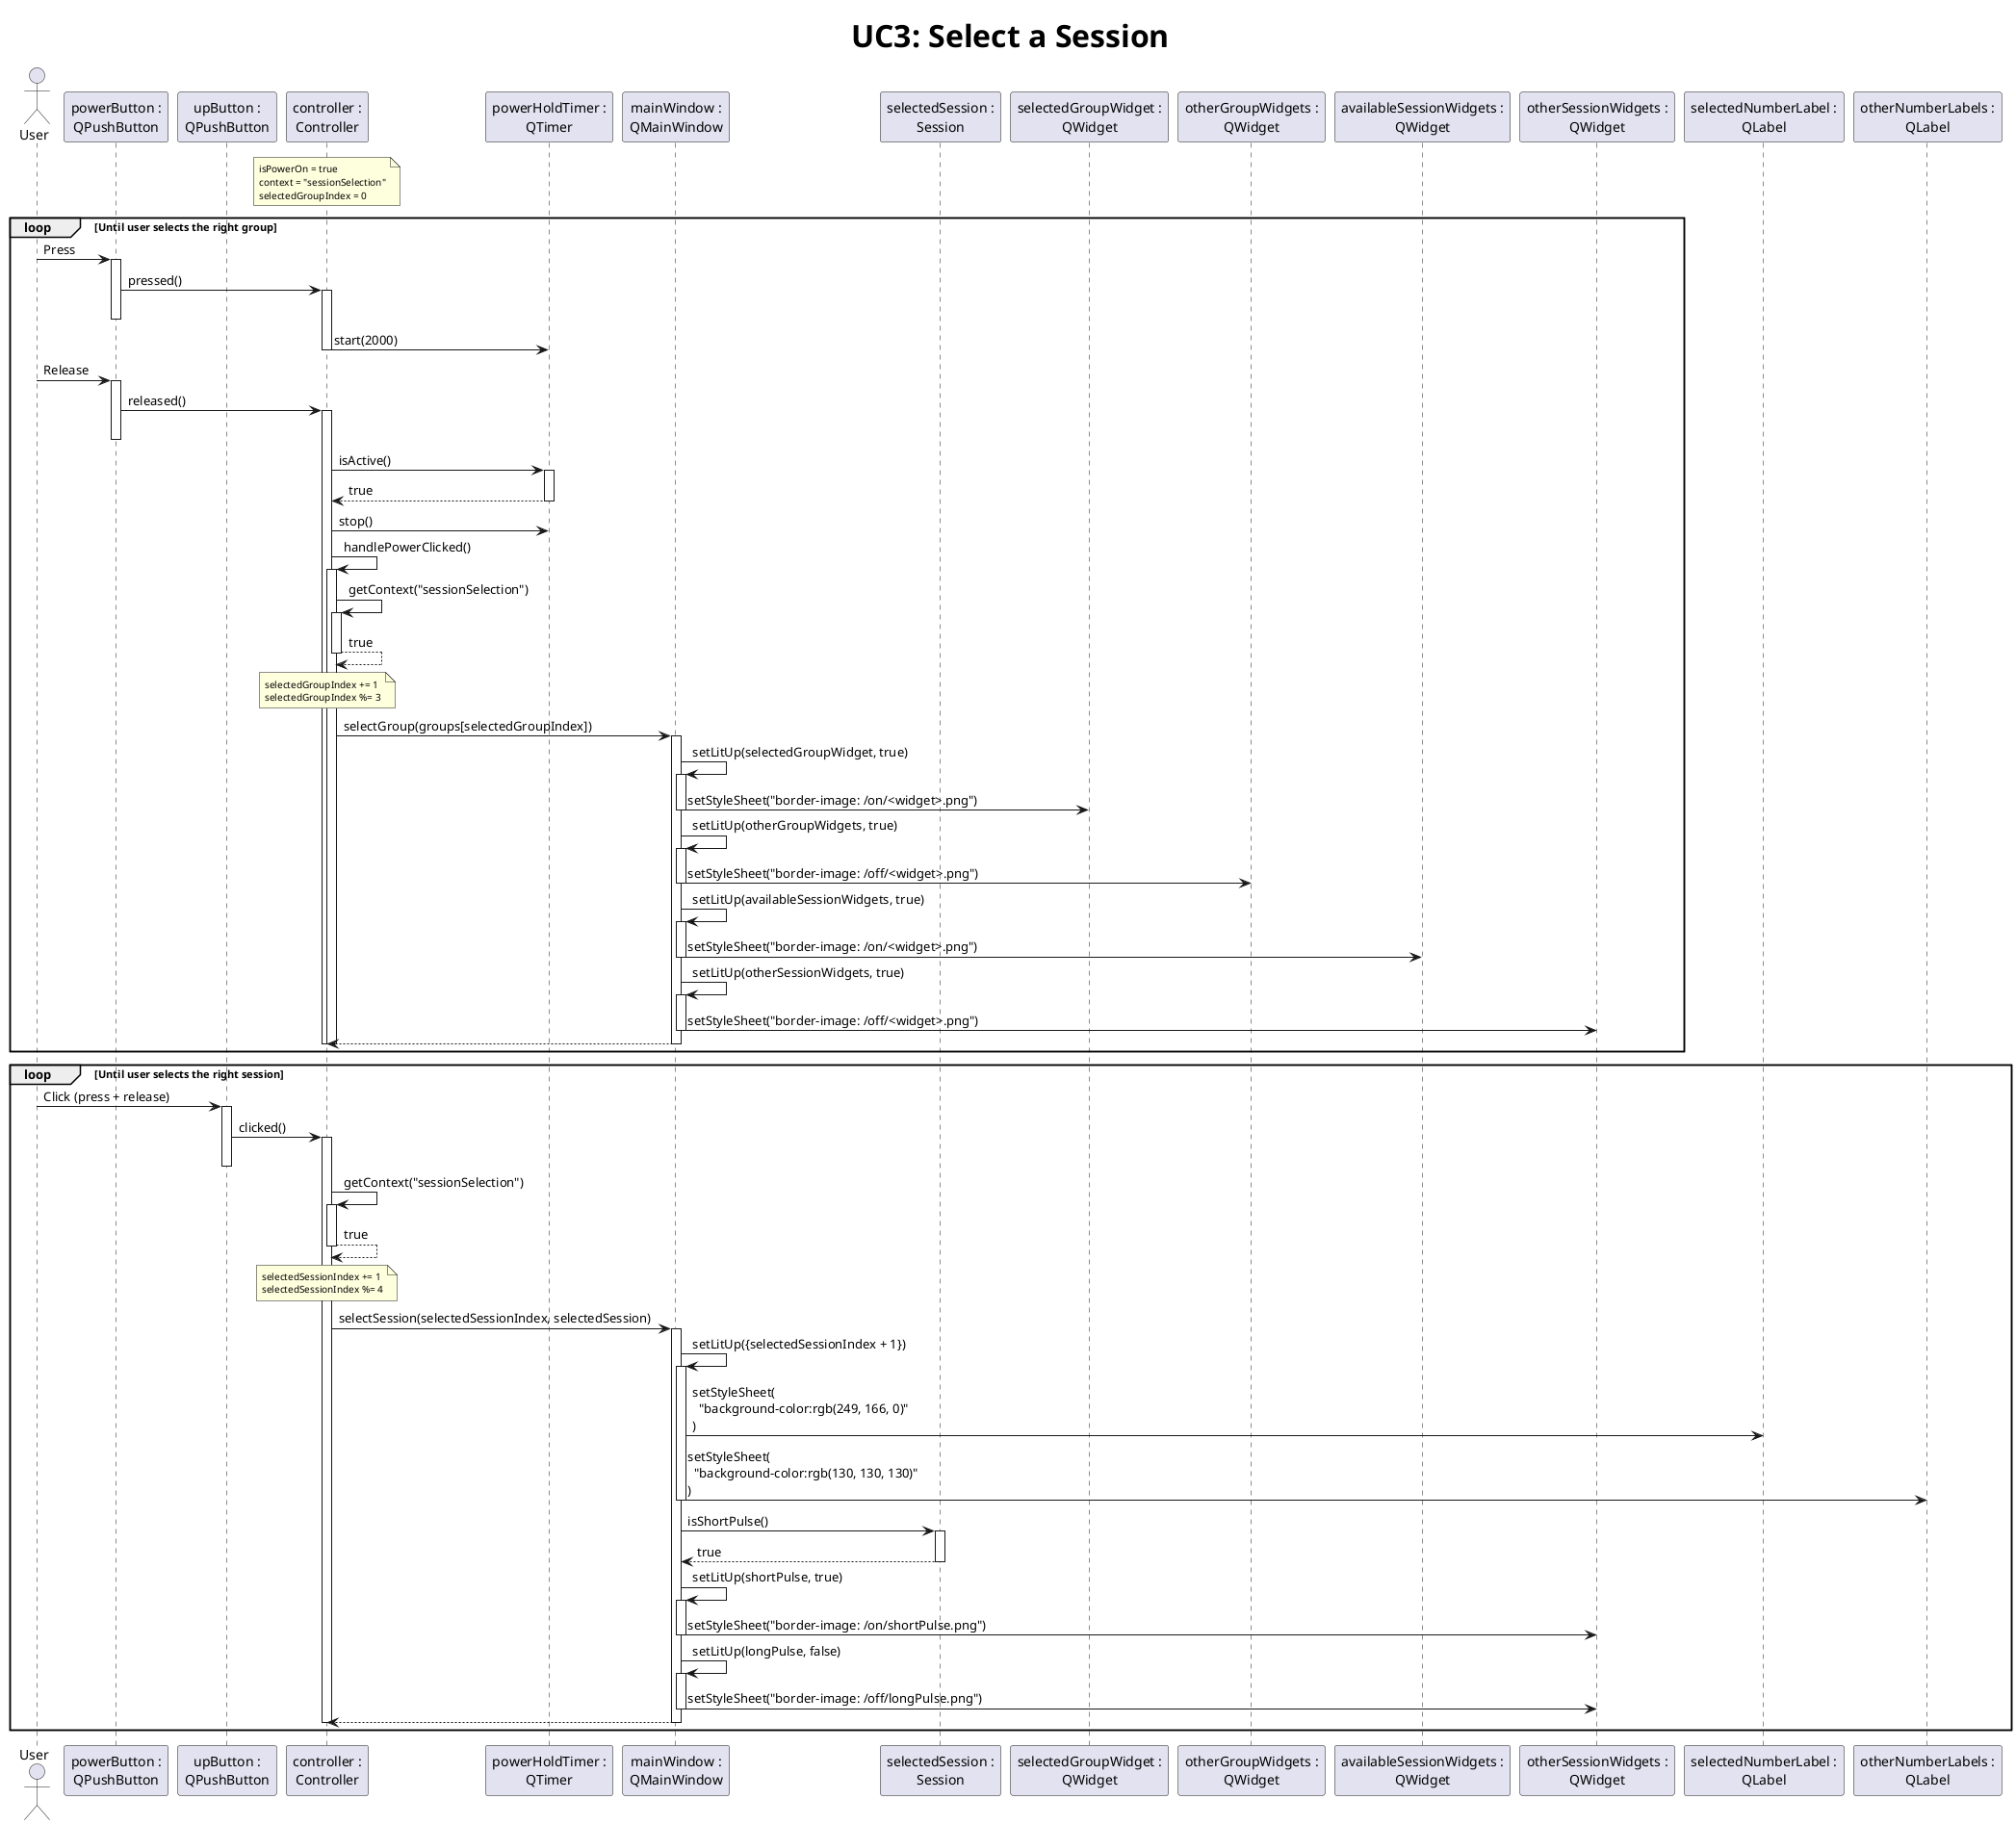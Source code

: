 @startuml UC3-selectSession

title <size:32>**UC3:** Select a Session

actor       User as user
participant "powerButton :\nQPushButton" as powerButton
participant "upButton :\nQPushButton" as upButton
' participant "downButton :\nQPushButton" as downButton
participant "controller :\nController" as controller
participant "powerHoldTimer :\nQTimer" as powerHoldTimer
participant "mainWindow :\nQMainWindow" as mainWindow
participant "selectedSession :\nSession" as selectedSession
participant "selectedGroupWidget :\nQWidget" as selectedGroupWidget
participant "otherGroupWidgets :\nQWidget" as otherGroupWidgets
participant "availableSessionWidgets :\nQWidget" as availableSessionWidgets
participant "otherSessionWidgets :\nQWidget" as otherSessionWidgets
participant "selectedNumberLabel :\nQLabel" as selectedNumberLabel
participant "otherNumberLabels :\nQLabel" as otherNumberLabels

note over controller: <size:10>isPowerOn = true\n<size:10>context = "sessionSelection"\n<size:10>selectedGroupIndex = 0

loop Until user selects the right group
    user -> powerButton ++ : Press
    powerButton -> controller ++-- : pressed()
    controller -> powerHoldTimer -- : start(2000)

    user -> powerButton ++ : Release
    powerButton -> controller ++-- : released()
    controller -> powerHoldTimer ++ : isActive()
    return true
    controller -> powerHoldTimer : stop()
    controller -> controller ++ : handlePowerClicked()
    controller -> controller ++ : getContext("sessionSelection")
    return true
    note over controller: <size:10>selectedGroupIndex += 1\n<size:10>selectedGroupIndex %= 3

    controller -> mainWindow ++ : selectGroup(groups[selectedGroupIndex])
    mainWindow -> mainWindow ++ : setLitUp(selectedGroupWidget, true)
    mainWindow -> selectedGroupWidget -- : setStyleSheet("border-image: /on/<widget>.png")
    mainWindow -> mainWindow ++ : setLitUp(otherGroupWidgets, true)
    mainWindow -> otherGroupWidgets -- : setStyleSheet("border-image: /off/<widget>.png")
    mainWindow -> mainWindow ++ : setLitUp(availableSessionWidgets, true)
    mainWindow -> availableSessionWidgets -- : setStyleSheet("border-image: /on/<widget>.png")
    mainWindow -> mainWindow ++ : setLitUp(otherSessionWidgets, true)
    mainWindow -> otherSessionWidgets -- : setStyleSheet("border-image: /off/<widget>.png")
    return
    controller --
    controller --
end ref

loop Until user selects the right session
    user -> upButton ++ : Click (press + release)
    upButton -> controller ++-- : clicked()

    controller -> controller ++ : getContext("sessionSelection")
    return true
    note over controller: <size:10>selectedSessionIndex += 1\n<size:10>selectedSessionIndex %= 4

    controller -> mainWindow ++ : selectSession(selectedSessionIndex, selectedSession)
    mainWindow -> mainWindow ++ : setLitUp({selectedSessionIndex + 1})
    mainWindow -> selectedNumberLabel : setStyleSheet(\n  "background-color:rgb(249, 166, 0)"\n)
    mainWindow -> otherNumberLabels -- : setStyleSheet(\n  "background-color:rgb(130, 130, 130)"\n)

    mainWindow -> selectedSession ++ : isShortPulse()
    return true

    mainWindow -> mainWindow ++ : setLitUp(shortPulse, true)
    mainWindow -> otherSessionWidgets -- : setStyleSheet("border-image: /on/shortPulse.png")
    mainWindow -> mainWindow ++ : setLitUp(longPulse, false)
    mainWindow -> otherSessionWidgets -- : setStyleSheet("border-image: /off/longPulse.png")
    return
    controller --
end ref

@enduml
